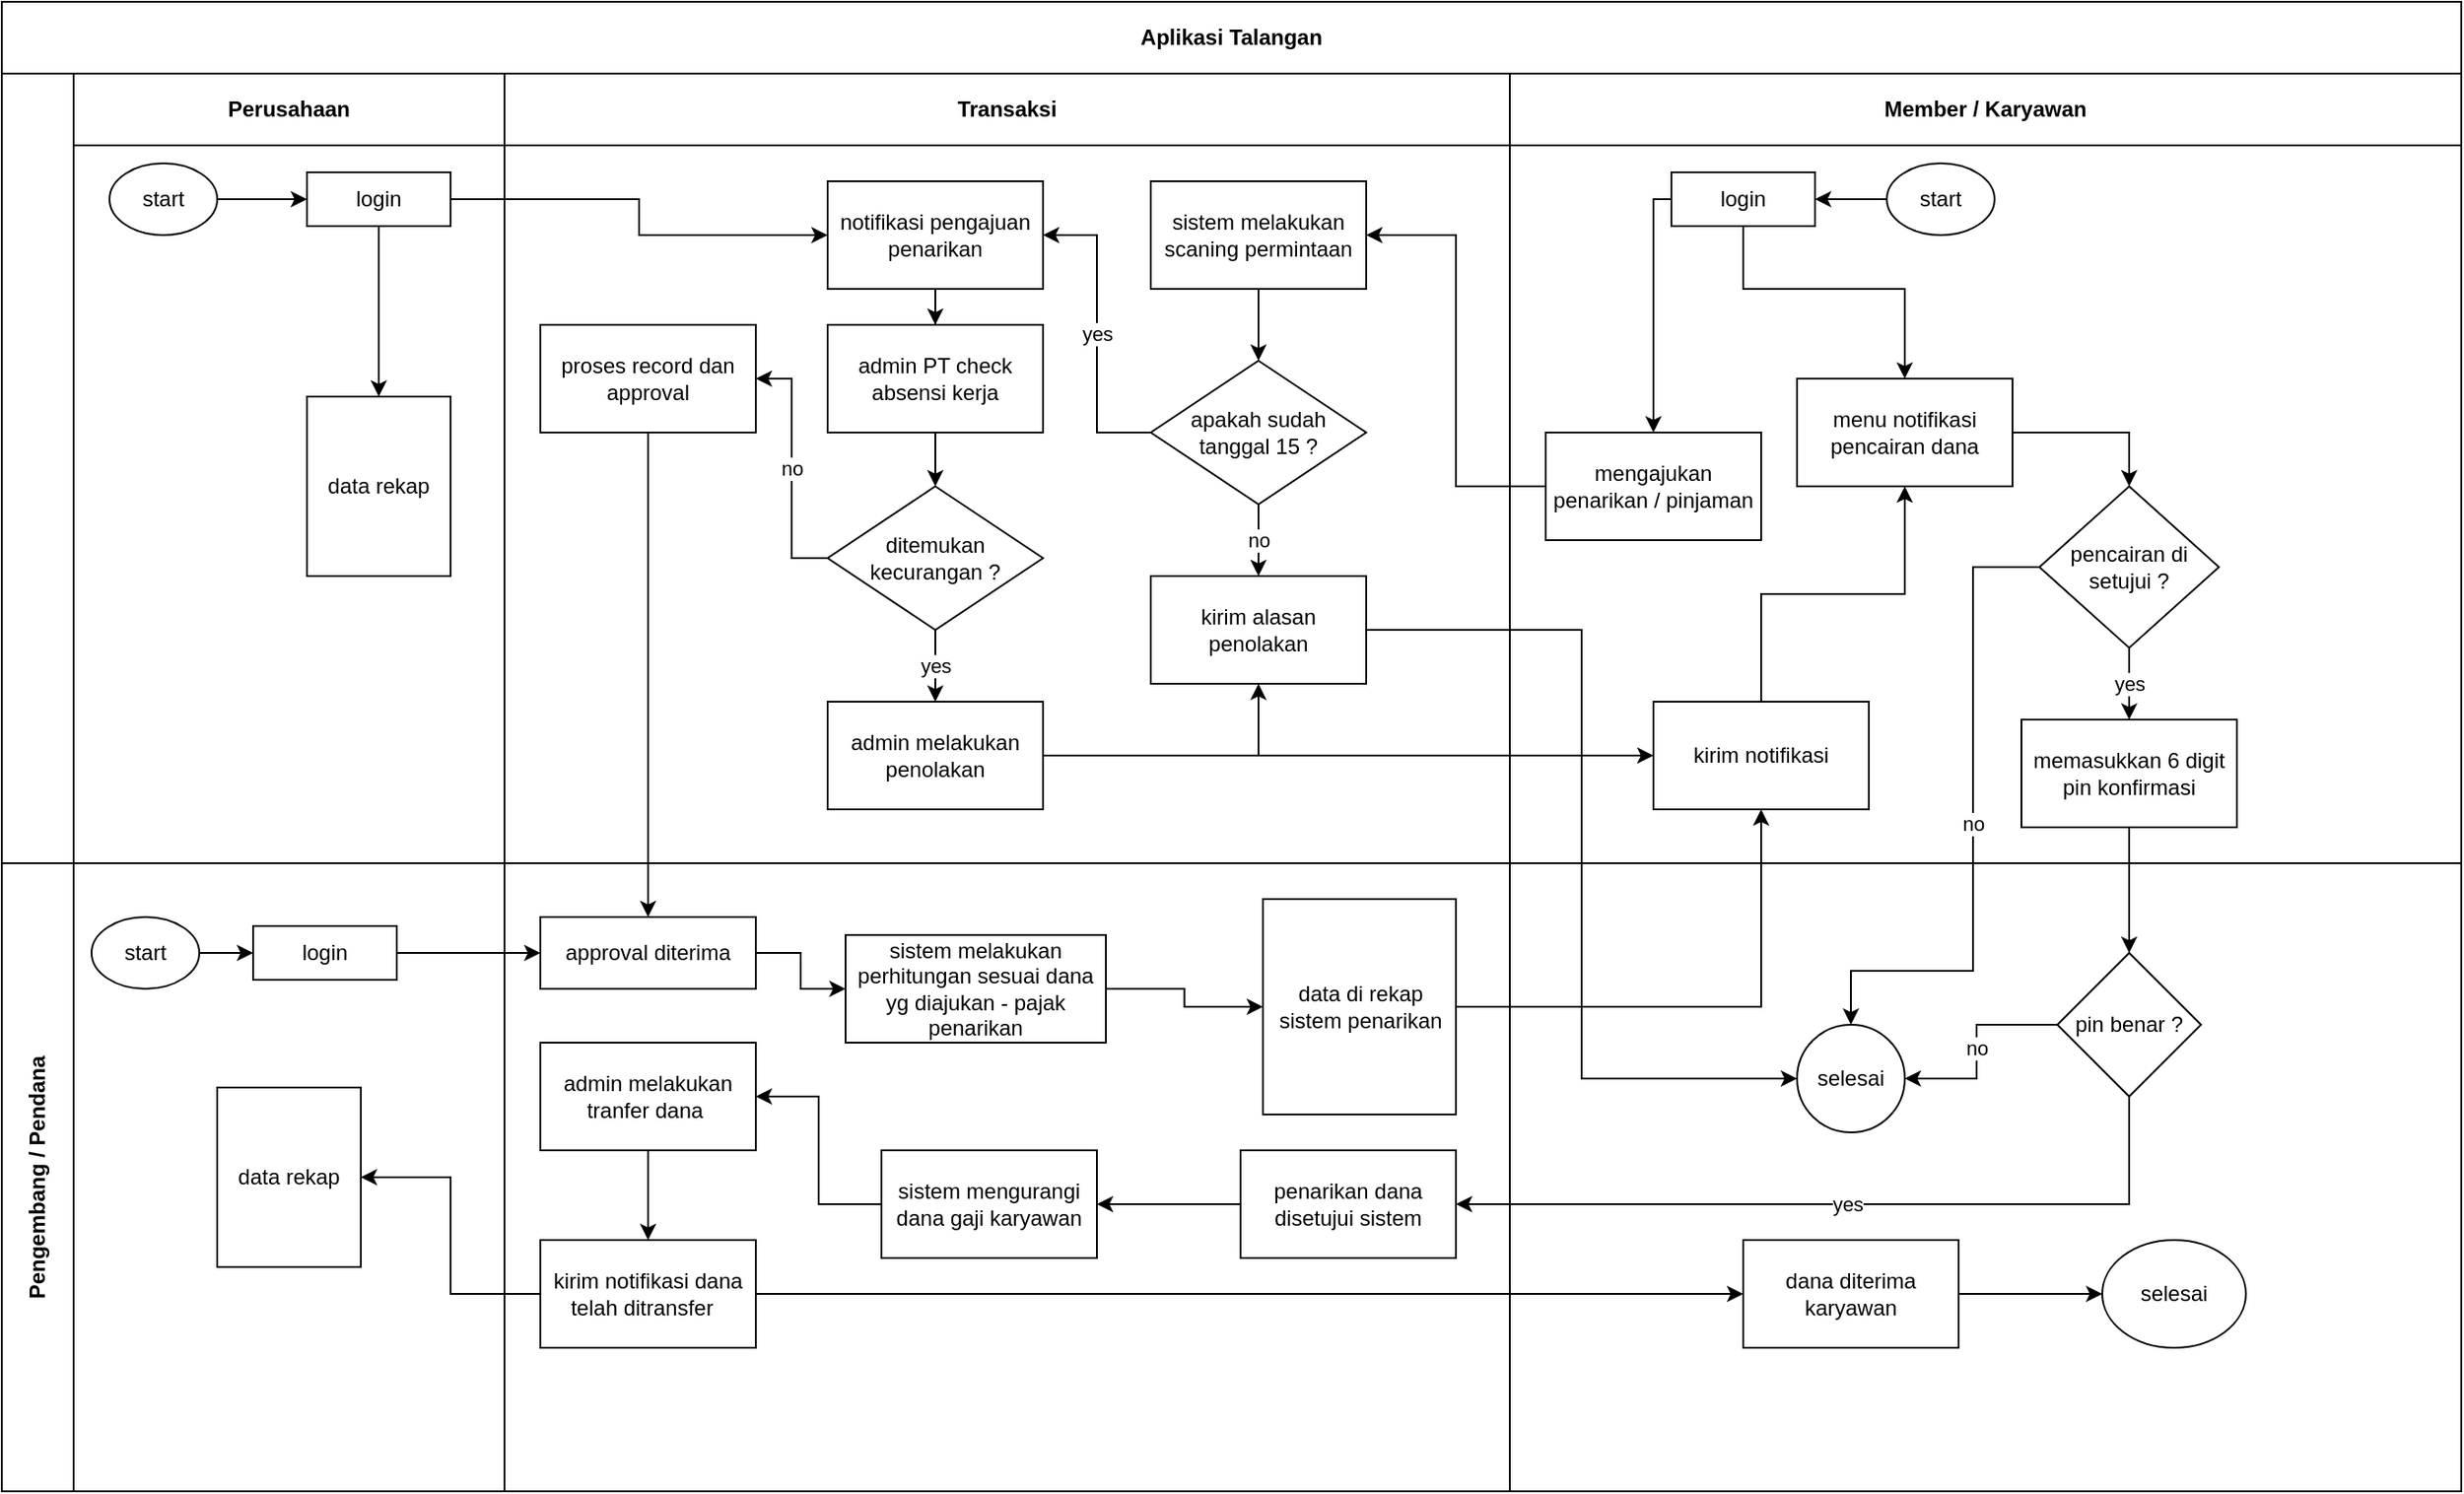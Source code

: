 <mxfile version="14.7.7" type="github" pages="2">
  <diagram id="kgpKYQtTHZ0yAKxKKP6v" name="Page-1">
    <mxGraphModel dx="1426" dy="719" grid="1" gridSize="10" guides="1" tooltips="1" connect="1" arrows="1" fold="1" page="1" pageScale="1" pageWidth="850" pageHeight="1100" math="0" shadow="0">
      <root>
        <mxCell id="0" />
        <mxCell id="1" parent="0" />
        <mxCell id="3nuBFxr9cyL0pnOWT2aG-1" value="Aplikasi Talangan" style="shape=table;childLayout=tableLayout;rowLines=0;columnLines=0;startSize=40;html=1;whiteSpace=wrap;collapsible=0;recursiveResize=0;expand=0;fontStyle=1" parent="1" vertex="1">
          <mxGeometry x="40" y="40" width="1370" height="830" as="geometry" />
        </mxCell>
        <mxCell id="3nuBFxr9cyL0pnOWT2aG-3" value="" style="swimlane;horizontal=0;points=[[0,0.5],[1,0.5]];portConstraint=eastwest;startSize=40;html=1;whiteSpace=wrap;collapsible=0;recursiveResize=0;expand=0;" parent="3nuBFxr9cyL0pnOWT2aG-1" vertex="1">
          <mxGeometry y="40" width="1370" height="440" as="geometry" />
        </mxCell>
        <mxCell id="3nuBFxr9cyL0pnOWT2aG-4" value="Perusahaan" style="swimlane;connectable=0;startSize=40;html=1;whiteSpace=wrap;collapsible=0;recursiveResize=0;expand=0;" parent="3nuBFxr9cyL0pnOWT2aG-3" vertex="1">
          <mxGeometry x="40" width="240" height="440" as="geometry" />
        </mxCell>
        <mxCell id="NLEsf8d0Clt0r1izO-Jv-6" value="start" style="ellipse;whiteSpace=wrap;html=1;" parent="3nuBFxr9cyL0pnOWT2aG-4" vertex="1">
          <mxGeometry x="20" y="50" width="60" height="40" as="geometry" />
        </mxCell>
        <mxCell id="NLEsf8d0Clt0r1izO-Jv-9" value="login" style="whiteSpace=wrap;html=1;" parent="3nuBFxr9cyL0pnOWT2aG-4" vertex="1">
          <mxGeometry x="130" y="55" width="80" height="30" as="geometry" />
        </mxCell>
        <mxCell id="NLEsf8d0Clt0r1izO-Jv-10" value="" style="edgeStyle=orthogonalEdgeStyle;rounded=0;orthogonalLoop=1;jettySize=auto;html=1;" parent="3nuBFxr9cyL0pnOWT2aG-4" source="NLEsf8d0Clt0r1izO-Jv-6" target="NLEsf8d0Clt0r1izO-Jv-9" edge="1">
          <mxGeometry relative="1" as="geometry" />
        </mxCell>
        <mxCell id="n5_1aD1Sy1dS3LP6mycE-93" value="data rekap" style="whiteSpace=wrap;html=1;" parent="3nuBFxr9cyL0pnOWT2aG-4" vertex="1">
          <mxGeometry x="130" y="180" width="80" height="100" as="geometry" />
        </mxCell>
        <mxCell id="n5_1aD1Sy1dS3LP6mycE-94" value="" style="edgeStyle=orthogonalEdgeStyle;rounded=0;orthogonalLoop=1;jettySize=auto;html=1;" parent="3nuBFxr9cyL0pnOWT2aG-4" source="NLEsf8d0Clt0r1izO-Jv-9" target="n5_1aD1Sy1dS3LP6mycE-93" edge="1">
          <mxGeometry relative="1" as="geometry" />
        </mxCell>
        <mxCell id="3nuBFxr9cyL0pnOWT2aG-8" value="Transaksi" style="swimlane;connectable=0;startSize=40;html=1;whiteSpace=wrap;collapsible=0;recursiveResize=0;expand=0;" parent="3nuBFxr9cyL0pnOWT2aG-3" vertex="1">
          <mxGeometry x="280" width="560" height="440" as="geometry" />
        </mxCell>
        <mxCell id="n5_1aD1Sy1dS3LP6mycE-2" style="edgeStyle=orthogonalEdgeStyle;rounded=0;orthogonalLoop=1;jettySize=auto;html=1;entryX=0.5;entryY=0;entryDx=0;entryDy=0;" parent="3nuBFxr9cyL0pnOWT2aG-8" source="NLEsf8d0Clt0r1izO-Jv-31" target="NLEsf8d0Clt0r1izO-Jv-35" edge="1">
          <mxGeometry relative="1" as="geometry" />
        </mxCell>
        <mxCell id="NLEsf8d0Clt0r1izO-Jv-31" value="notifikasi pengajuan penarikan&lt;br&gt;" style="whiteSpace=wrap;html=1;" parent="3nuBFxr9cyL0pnOWT2aG-8" vertex="1">
          <mxGeometry x="180" y="60" width="120" height="60" as="geometry" />
        </mxCell>
        <mxCell id="NLEsf8d0Clt0r1izO-Jv-40" style="edgeStyle=orthogonalEdgeStyle;rounded=0;orthogonalLoop=1;jettySize=auto;html=1;entryX=0.5;entryY=0;entryDx=0;entryDy=0;" parent="3nuBFxr9cyL0pnOWT2aG-8" source="NLEsf8d0Clt0r1izO-Jv-29" target="NLEsf8d0Clt0r1izO-Jv-33" edge="1">
          <mxGeometry relative="1" as="geometry" />
        </mxCell>
        <mxCell id="NLEsf8d0Clt0r1izO-Jv-29" value="sistem melakukan scaning permintaan" style="whiteSpace=wrap;html=1;" parent="3nuBFxr9cyL0pnOWT2aG-8" vertex="1">
          <mxGeometry x="360" y="60" width="120" height="60" as="geometry" />
        </mxCell>
        <mxCell id="n5_1aD1Sy1dS3LP6mycE-1" value="yes" style="edgeStyle=orthogonalEdgeStyle;rounded=0;orthogonalLoop=1;jettySize=auto;html=1;entryX=1;entryY=0.5;entryDx=0;entryDy=0;" parent="3nuBFxr9cyL0pnOWT2aG-8" source="NLEsf8d0Clt0r1izO-Jv-33" target="NLEsf8d0Clt0r1izO-Jv-31" edge="1">
          <mxGeometry relative="1" as="geometry" />
        </mxCell>
        <mxCell id="n5_1aD1Sy1dS3LP6mycE-5" value="no" style="edgeStyle=orthogonalEdgeStyle;rounded=0;orthogonalLoop=1;jettySize=auto;html=1;exitX=0.5;exitY=1;exitDx=0;exitDy=0;entryX=0.5;entryY=0;entryDx=0;entryDy=0;" parent="3nuBFxr9cyL0pnOWT2aG-8" source="NLEsf8d0Clt0r1izO-Jv-33" target="NLEsf8d0Clt0r1izO-Jv-48" edge="1">
          <mxGeometry relative="1" as="geometry" />
        </mxCell>
        <mxCell id="NLEsf8d0Clt0r1izO-Jv-33" value="apakah sudah tanggal 15 ?" style="rhombus;whiteSpace=wrap;html=1;" parent="3nuBFxr9cyL0pnOWT2aG-8" vertex="1">
          <mxGeometry x="360" y="160" width="120" height="80" as="geometry" />
        </mxCell>
        <mxCell id="n5_1aD1Sy1dS3LP6mycE-3" style="edgeStyle=orthogonalEdgeStyle;rounded=0;orthogonalLoop=1;jettySize=auto;html=1;entryX=0.5;entryY=0;entryDx=0;entryDy=0;" parent="3nuBFxr9cyL0pnOWT2aG-8" source="NLEsf8d0Clt0r1izO-Jv-35" target="NLEsf8d0Clt0r1izO-Jv-45" edge="1">
          <mxGeometry relative="1" as="geometry" />
        </mxCell>
        <mxCell id="NLEsf8d0Clt0r1izO-Jv-35" value="admin PT check absensi kerja" style="whiteSpace=wrap;html=1;" parent="3nuBFxr9cyL0pnOWT2aG-8" vertex="1">
          <mxGeometry x="180" y="140" width="120" height="60" as="geometry" />
        </mxCell>
        <mxCell id="n5_1aD1Sy1dS3LP6mycE-4" value="yes" style="edgeStyle=orthogonalEdgeStyle;rounded=0;orthogonalLoop=1;jettySize=auto;html=1;entryX=0.5;entryY=0;entryDx=0;entryDy=0;" parent="3nuBFxr9cyL0pnOWT2aG-8" source="NLEsf8d0Clt0r1izO-Jv-45" target="NLEsf8d0Clt0r1izO-Jv-41" edge="1">
          <mxGeometry relative="1" as="geometry" />
        </mxCell>
        <mxCell id="NLEsf8d0Clt0r1izO-Jv-45" value="ditemukan kecurangan ?" style="rhombus;whiteSpace=wrap;html=1;" parent="3nuBFxr9cyL0pnOWT2aG-8" vertex="1">
          <mxGeometry x="180" y="230" width="120" height="80" as="geometry" />
        </mxCell>
        <mxCell id="NLEsf8d0Clt0r1izO-Jv-41" value="admin melakukan penolakan" style="whiteSpace=wrap;html=1;" parent="3nuBFxr9cyL0pnOWT2aG-8" vertex="1">
          <mxGeometry x="180" y="350" width="120" height="60" as="geometry" />
        </mxCell>
        <mxCell id="NLEsf8d0Clt0r1izO-Jv-48" value="kirim alasan penolakan" style="whiteSpace=wrap;html=1;" parent="3nuBFxr9cyL0pnOWT2aG-8" vertex="1">
          <mxGeometry x="360" y="280" width="120" height="60" as="geometry" />
        </mxCell>
        <mxCell id="NLEsf8d0Clt0r1izO-Jv-49" value="" style="edgeStyle=orthogonalEdgeStyle;rounded=0;orthogonalLoop=1;jettySize=auto;html=1;" parent="3nuBFxr9cyL0pnOWT2aG-8" source="NLEsf8d0Clt0r1izO-Jv-41" target="NLEsf8d0Clt0r1izO-Jv-48" edge="1">
          <mxGeometry relative="1" as="geometry" />
        </mxCell>
        <mxCell id="n5_1aD1Sy1dS3LP6mycE-8" value="proses record dan approval" style="whiteSpace=wrap;html=1;" parent="3nuBFxr9cyL0pnOWT2aG-8" vertex="1">
          <mxGeometry x="20" y="140" width="120" height="60" as="geometry" />
        </mxCell>
        <mxCell id="n5_1aD1Sy1dS3LP6mycE-9" value="no" style="edgeStyle=orthogonalEdgeStyle;rounded=0;orthogonalLoop=1;jettySize=auto;html=1;entryX=1;entryY=0.5;entryDx=0;entryDy=0;" parent="3nuBFxr9cyL0pnOWT2aG-8" source="NLEsf8d0Clt0r1izO-Jv-45" target="n5_1aD1Sy1dS3LP6mycE-8" edge="1">
          <mxGeometry relative="1" as="geometry">
            <Array as="points">
              <mxPoint x="160" y="270" />
              <mxPoint x="160" y="170" />
            </Array>
          </mxGeometry>
        </mxCell>
        <mxCell id="n5_1aD1Sy1dS3LP6mycE-13" style="edgeStyle=orthogonalEdgeStyle;rounded=0;orthogonalLoop=1;jettySize=auto;html=1;exitX=0.5;exitY=1;exitDx=0;exitDy=0;" parent="3nuBFxr9cyL0pnOWT2aG-8" source="n5_1aD1Sy1dS3LP6mycE-8" target="n5_1aD1Sy1dS3LP6mycE-8" edge="1">
          <mxGeometry relative="1" as="geometry" />
        </mxCell>
        <mxCell id="3nuBFxr9cyL0pnOWT2aG-11" value="Member / Karyawan" style="swimlane;connectable=0;startSize=40;html=1;whiteSpace=wrap;collapsible=0;recursiveResize=0;expand=0;" parent="3nuBFxr9cyL0pnOWT2aG-3" vertex="1">
          <mxGeometry x="840" width="530" height="440" as="geometry" />
        </mxCell>
        <mxCell id="NLEsf8d0Clt0r1izO-Jv-24" value="start" style="ellipse;whiteSpace=wrap;html=1;" parent="3nuBFxr9cyL0pnOWT2aG-11" vertex="1">
          <mxGeometry x="210" y="50" width="60" height="40" as="geometry" />
        </mxCell>
        <mxCell id="n5_1aD1Sy1dS3LP6mycE-66" style="edgeStyle=orthogonalEdgeStyle;rounded=0;orthogonalLoop=1;jettySize=auto;html=1;entryX=0.5;entryY=0;entryDx=0;entryDy=0;" parent="3nuBFxr9cyL0pnOWT2aG-11" source="NLEsf8d0Clt0r1izO-Jv-25" target="n5_1aD1Sy1dS3LP6mycE-53" edge="1">
          <mxGeometry relative="1" as="geometry">
            <Array as="points">
              <mxPoint x="130" y="120" />
              <mxPoint x="220" y="120" />
            </Array>
          </mxGeometry>
        </mxCell>
        <mxCell id="NLEsf8d0Clt0r1izO-Jv-25" value="login" style="whiteSpace=wrap;html=1;" parent="3nuBFxr9cyL0pnOWT2aG-11" vertex="1">
          <mxGeometry x="90" y="55" width="80" height="30" as="geometry" />
        </mxCell>
        <mxCell id="NLEsf8d0Clt0r1izO-Jv-26" value="" style="edgeStyle=orthogonalEdgeStyle;rounded=0;orthogonalLoop=1;jettySize=auto;html=1;" parent="3nuBFxr9cyL0pnOWT2aG-11" source="NLEsf8d0Clt0r1izO-Jv-24" target="NLEsf8d0Clt0r1izO-Jv-25" edge="1">
          <mxGeometry relative="1" as="geometry" />
        </mxCell>
        <mxCell id="n5_1aD1Sy1dS3LP6mycE-63" style="edgeStyle=orthogonalEdgeStyle;rounded=0;orthogonalLoop=1;jettySize=auto;html=1;entryX=0.5;entryY=1;entryDx=0;entryDy=0;" parent="3nuBFxr9cyL0pnOWT2aG-11" source="n5_1aD1Sy1dS3LP6mycE-6" target="n5_1aD1Sy1dS3LP6mycE-53" edge="1">
          <mxGeometry relative="1" as="geometry" />
        </mxCell>
        <mxCell id="n5_1aD1Sy1dS3LP6mycE-6" value="kirim notifikasi" style="whiteSpace=wrap;html=1;" parent="3nuBFxr9cyL0pnOWT2aG-11" vertex="1">
          <mxGeometry x="80" y="350" width="120" height="60" as="geometry" />
        </mxCell>
        <mxCell id="n5_1aD1Sy1dS3LP6mycE-64" style="edgeStyle=orthogonalEdgeStyle;rounded=0;orthogonalLoop=1;jettySize=auto;html=1;entryX=0.5;entryY=0;entryDx=0;entryDy=0;" parent="3nuBFxr9cyL0pnOWT2aG-11" source="n5_1aD1Sy1dS3LP6mycE-53" target="n5_1aD1Sy1dS3LP6mycE-59" edge="1">
          <mxGeometry relative="1" as="geometry" />
        </mxCell>
        <mxCell id="n5_1aD1Sy1dS3LP6mycE-53" value="menu notifikasi pencairan dana" style="whiteSpace=wrap;html=1;" parent="3nuBFxr9cyL0pnOWT2aG-11" vertex="1">
          <mxGeometry x="160" y="170" width="120" height="60" as="geometry" />
        </mxCell>
        <mxCell id="n5_1aD1Sy1dS3LP6mycE-67" value="yes" style="edgeStyle=orthogonalEdgeStyle;rounded=0;orthogonalLoop=1;jettySize=auto;html=1;entryX=0.5;entryY=0;entryDx=0;entryDy=0;" parent="3nuBFxr9cyL0pnOWT2aG-11" source="n5_1aD1Sy1dS3LP6mycE-59" target="n5_1aD1Sy1dS3LP6mycE-49" edge="1">
          <mxGeometry relative="1" as="geometry" />
        </mxCell>
        <mxCell id="n5_1aD1Sy1dS3LP6mycE-59" value="pencairan di setujui ?" style="rhombus;whiteSpace=wrap;html=1;" parent="3nuBFxr9cyL0pnOWT2aG-11" vertex="1">
          <mxGeometry x="295" y="230" width="100" height="90" as="geometry" />
        </mxCell>
        <mxCell id="n5_1aD1Sy1dS3LP6mycE-49" value="memasukkan 6 digit pin konfirmasi" style="whiteSpace=wrap;html=1;" parent="3nuBFxr9cyL0pnOWT2aG-11" vertex="1">
          <mxGeometry x="285" y="360" width="120" height="60" as="geometry" />
        </mxCell>
        <mxCell id="NLEsf8d0Clt0r1izO-Jv-32" value="" style="edgeStyle=orthogonalEdgeStyle;rounded=0;orthogonalLoop=1;jettySize=auto;html=1;" parent="3nuBFxr9cyL0pnOWT2aG-3" source="NLEsf8d0Clt0r1izO-Jv-9" target="NLEsf8d0Clt0r1izO-Jv-31" edge="1">
          <mxGeometry relative="1" as="geometry" />
        </mxCell>
        <mxCell id="n5_1aD1Sy1dS3LP6mycE-7" value="" style="edgeStyle=orthogonalEdgeStyle;rounded=0;orthogonalLoop=1;jettySize=auto;html=1;" parent="3nuBFxr9cyL0pnOWT2aG-3" source="NLEsf8d0Clt0r1izO-Jv-41" target="n5_1aD1Sy1dS3LP6mycE-6" edge="1">
          <mxGeometry relative="1" as="geometry" />
        </mxCell>
        <mxCell id="3nuBFxr9cyL0pnOWT2aG-15" value="Pengembang / Pendana" style="swimlane;horizontal=0;points=[[0,0.5],[1,0.5]];portConstraint=eastwest;startSize=40;html=1;whiteSpace=wrap;collapsible=0;recursiveResize=0;expand=0;" parent="3nuBFxr9cyL0pnOWT2aG-1" vertex="1">
          <mxGeometry y="480" width="1370" height="350" as="geometry" />
        </mxCell>
        <mxCell id="3nuBFxr9cyL0pnOWT2aG-16" value="" style="swimlane;connectable=0;startSize=0;html=1;whiteSpace=wrap;collapsible=0;recursiveResize=0;expand=0;" parent="3nuBFxr9cyL0pnOWT2aG-15" vertex="1">
          <mxGeometry x="40" width="240" height="350" as="geometry" />
        </mxCell>
        <mxCell id="n5_1aD1Sy1dS3LP6mycE-12" style="edgeStyle=orthogonalEdgeStyle;rounded=0;orthogonalLoop=1;jettySize=auto;html=1;entryX=0;entryY=0.5;entryDx=0;entryDy=0;" parent="3nuBFxr9cyL0pnOWT2aG-16" source="n5_1aD1Sy1dS3LP6mycE-10" target="n5_1aD1Sy1dS3LP6mycE-11" edge="1">
          <mxGeometry relative="1" as="geometry" />
        </mxCell>
        <mxCell id="n5_1aD1Sy1dS3LP6mycE-10" value="start" style="ellipse;whiteSpace=wrap;html=1;" parent="3nuBFxr9cyL0pnOWT2aG-16" vertex="1">
          <mxGeometry x="10" y="30" width="60" height="40" as="geometry" />
        </mxCell>
        <mxCell id="n5_1aD1Sy1dS3LP6mycE-11" value="login" style="whiteSpace=wrap;html=1;" parent="3nuBFxr9cyL0pnOWT2aG-16" vertex="1">
          <mxGeometry x="100" y="35" width="80" height="30" as="geometry" />
        </mxCell>
        <mxCell id="n5_1aD1Sy1dS3LP6mycE-89" value="data rekap" style="whiteSpace=wrap;html=1;" parent="3nuBFxr9cyL0pnOWT2aG-16" vertex="1">
          <mxGeometry x="80" y="125" width="80" height="100" as="geometry" />
        </mxCell>
        <mxCell id="3nuBFxr9cyL0pnOWT2aG-18" value="" style="swimlane;connectable=0;startSize=0;html=1;whiteSpace=wrap;collapsible=0;recursiveResize=0;expand=0;" parent="3nuBFxr9cyL0pnOWT2aG-15" vertex="1">
          <mxGeometry x="280" width="560" height="350" as="geometry" />
        </mxCell>
        <mxCell id="n5_1aD1Sy1dS3LP6mycE-33" value="approval diterima" style="whiteSpace=wrap;html=1;" parent="3nuBFxr9cyL0pnOWT2aG-18" vertex="1">
          <mxGeometry x="20" y="30" width="120" height="40" as="geometry" />
        </mxCell>
        <mxCell id="n5_1aD1Sy1dS3LP6mycE-37" value="sistem melakukan perhitungan sesuai dana yg diajukan - pajak penarikan" style="whiteSpace=wrap;html=1;" parent="3nuBFxr9cyL0pnOWT2aG-18" vertex="1">
          <mxGeometry x="190" y="40" width="145" height="60" as="geometry" />
        </mxCell>
        <mxCell id="n5_1aD1Sy1dS3LP6mycE-38" value="" style="edgeStyle=orthogonalEdgeStyle;rounded=0;orthogonalLoop=1;jettySize=auto;html=1;" parent="3nuBFxr9cyL0pnOWT2aG-18" source="n5_1aD1Sy1dS3LP6mycE-33" target="n5_1aD1Sy1dS3LP6mycE-37" edge="1">
          <mxGeometry relative="1" as="geometry" />
        </mxCell>
        <mxCell id="n5_1aD1Sy1dS3LP6mycE-45" value="penarikan dana disetujui sistem" style="whiteSpace=wrap;html=1;" parent="3nuBFxr9cyL0pnOWT2aG-18" vertex="1">
          <mxGeometry x="410" y="160" width="120" height="60" as="geometry" />
        </mxCell>
        <mxCell id="n5_1aD1Sy1dS3LP6mycE-78" value="kirim notifikasi dana telah ditransfer&amp;nbsp;&amp;nbsp;" style="whiteSpace=wrap;html=1;" parent="3nuBFxr9cyL0pnOWT2aG-18" vertex="1">
          <mxGeometry x="20" y="210" width="120" height="60" as="geometry" />
        </mxCell>
        <mxCell id="n5_1aD1Sy1dS3LP6mycE-76" value="admin melakukan tranfer dana&amp;nbsp;" style="whiteSpace=wrap;html=1;" parent="3nuBFxr9cyL0pnOWT2aG-18" vertex="1">
          <mxGeometry x="20" y="100" width="120" height="60" as="geometry" />
        </mxCell>
        <mxCell id="n5_1aD1Sy1dS3LP6mycE-79" value="" style="edgeStyle=orthogonalEdgeStyle;rounded=0;orthogonalLoop=1;jettySize=auto;html=1;" parent="3nuBFxr9cyL0pnOWT2aG-18" source="n5_1aD1Sy1dS3LP6mycE-76" target="n5_1aD1Sy1dS3LP6mycE-78" edge="1">
          <mxGeometry relative="1" as="geometry" />
        </mxCell>
        <mxCell id="3nuBFxr9cyL0pnOWT2aG-23" value="" style="swimlane;connectable=0;startSize=0;html=1;whiteSpace=wrap;collapsible=0;recursiveResize=0;expand=0;" parent="3nuBFxr9cyL0pnOWT2aG-15" vertex="1">
          <mxGeometry x="840" width="530" height="350" as="geometry" />
        </mxCell>
        <mxCell id="NLEsf8d0Clt0r1izO-Jv-43" value="selesai" style="ellipse;whiteSpace=wrap;html=1;" parent="3nuBFxr9cyL0pnOWT2aG-23" vertex="1">
          <mxGeometry x="160" y="90" width="60" height="60" as="geometry" />
        </mxCell>
        <mxCell id="n5_1aD1Sy1dS3LP6mycE-73" value="no" style="edgeStyle=orthogonalEdgeStyle;rounded=0;orthogonalLoop=1;jettySize=auto;html=1;entryX=1;entryY=0.5;entryDx=0;entryDy=0;" parent="3nuBFxr9cyL0pnOWT2aG-23" source="n5_1aD1Sy1dS3LP6mycE-70" target="NLEsf8d0Clt0r1izO-Jv-43" edge="1">
          <mxGeometry relative="1" as="geometry">
            <Array as="points">
              <mxPoint x="260" y="90" />
              <mxPoint x="260" y="120" />
            </Array>
          </mxGeometry>
        </mxCell>
        <mxCell id="n5_1aD1Sy1dS3LP6mycE-70" value="pin benar ?" style="rhombus;whiteSpace=wrap;html=1;" parent="3nuBFxr9cyL0pnOWT2aG-23" vertex="1">
          <mxGeometry x="305" y="50" width="80" height="80" as="geometry" />
        </mxCell>
        <mxCell id="n5_1aD1Sy1dS3LP6mycE-85" value="dana diterima karyawan" style="whiteSpace=wrap;html=1;" parent="3nuBFxr9cyL0pnOWT2aG-23" vertex="1">
          <mxGeometry x="130" y="210" width="120" height="60" as="geometry" />
        </mxCell>
        <mxCell id="n5_1aD1Sy1dS3LP6mycE-35" style="edgeStyle=orthogonalEdgeStyle;rounded=0;orthogonalLoop=1;jettySize=auto;html=1;entryX=0;entryY=0.5;entryDx=0;entryDy=0;" parent="3nuBFxr9cyL0pnOWT2aG-15" source="n5_1aD1Sy1dS3LP6mycE-11" target="n5_1aD1Sy1dS3LP6mycE-33" edge="1">
          <mxGeometry relative="1" as="geometry" />
        </mxCell>
        <mxCell id="n5_1aD1Sy1dS3LP6mycE-72" value="yes" style="edgeStyle=orthogonalEdgeStyle;rounded=0;orthogonalLoop=1;jettySize=auto;html=1;entryX=1;entryY=0.5;entryDx=0;entryDy=0;" parent="3nuBFxr9cyL0pnOWT2aG-15" source="n5_1aD1Sy1dS3LP6mycE-70" target="n5_1aD1Sy1dS3LP6mycE-45" edge="1">
          <mxGeometry relative="1" as="geometry">
            <Array as="points">
              <mxPoint x="1185" y="190" />
            </Array>
          </mxGeometry>
        </mxCell>
        <mxCell id="n5_1aD1Sy1dS3LP6mycE-86" value="" style="edgeStyle=orthogonalEdgeStyle;rounded=0;orthogonalLoop=1;jettySize=auto;html=1;" parent="3nuBFxr9cyL0pnOWT2aG-15" source="n5_1aD1Sy1dS3LP6mycE-78" target="n5_1aD1Sy1dS3LP6mycE-85" edge="1">
          <mxGeometry relative="1" as="geometry" />
        </mxCell>
        <mxCell id="n5_1aD1Sy1dS3LP6mycE-90" value="" style="edgeStyle=orthogonalEdgeStyle;rounded=0;orthogonalLoop=1;jettySize=auto;html=1;" parent="3nuBFxr9cyL0pnOWT2aG-15" source="n5_1aD1Sy1dS3LP6mycE-78" target="n5_1aD1Sy1dS3LP6mycE-89" edge="1">
          <mxGeometry relative="1" as="geometry" />
        </mxCell>
        <mxCell id="n5_1aD1Sy1dS3LP6mycE-14" style="edgeStyle=orthogonalEdgeStyle;rounded=0;orthogonalLoop=1;jettySize=auto;html=1;entryX=0.5;entryY=0;entryDx=0;entryDy=0;" parent="3nuBFxr9cyL0pnOWT2aG-1" source="n5_1aD1Sy1dS3LP6mycE-8" target="n5_1aD1Sy1dS3LP6mycE-33" edge="1">
          <mxGeometry relative="1" as="geometry">
            <mxPoint x="360" y="510" as="targetPoint" />
          </mxGeometry>
        </mxCell>
        <mxCell id="NLEsf8d0Clt0r1izO-Jv-52" style="edgeStyle=orthogonalEdgeStyle;rounded=0;orthogonalLoop=1;jettySize=auto;html=1;entryX=0;entryY=0.5;entryDx=0;entryDy=0;" parent="3nuBFxr9cyL0pnOWT2aG-1" source="NLEsf8d0Clt0r1izO-Jv-48" target="NLEsf8d0Clt0r1izO-Jv-43" edge="1">
          <mxGeometry relative="1" as="geometry" />
        </mxCell>
        <mxCell id="n5_1aD1Sy1dS3LP6mycE-68" value="no" style="edgeStyle=orthogonalEdgeStyle;rounded=0;orthogonalLoop=1;jettySize=auto;html=1;entryX=0.5;entryY=0;entryDx=0;entryDy=0;" parent="3nuBFxr9cyL0pnOWT2aG-1" source="n5_1aD1Sy1dS3LP6mycE-59" target="NLEsf8d0Clt0r1izO-Jv-43" edge="1">
          <mxGeometry relative="1" as="geometry">
            <Array as="points">
              <mxPoint x="1098" y="315" />
              <mxPoint x="1098" y="540" />
              <mxPoint x="1030" y="540" />
            </Array>
          </mxGeometry>
        </mxCell>
        <mxCell id="n5_1aD1Sy1dS3LP6mycE-71" value="" style="edgeStyle=orthogonalEdgeStyle;rounded=0;orthogonalLoop=1;jettySize=auto;html=1;" parent="3nuBFxr9cyL0pnOWT2aG-1" source="n5_1aD1Sy1dS3LP6mycE-49" target="n5_1aD1Sy1dS3LP6mycE-70" edge="1">
          <mxGeometry relative="1" as="geometry" />
        </mxCell>
        <mxCell id="NLEsf8d0Clt0r1izO-Jv-39" style="edgeStyle=orthogonalEdgeStyle;rounded=0;orthogonalLoop=1;jettySize=auto;html=1;entryX=1;entryY=0.5;entryDx=0;entryDy=0;" parent="1" source="NLEsf8d0Clt0r1izO-Jv-27" target="NLEsf8d0Clt0r1izO-Jv-29" edge="1">
          <mxGeometry relative="1" as="geometry" />
        </mxCell>
        <mxCell id="NLEsf8d0Clt0r1izO-Jv-27" value="mengajukan penarikan / pinjaman" style="whiteSpace=wrap;html=1;" parent="1" vertex="1">
          <mxGeometry x="900" y="280" width="120" height="60" as="geometry" />
        </mxCell>
        <mxCell id="NLEsf8d0Clt0r1izO-Jv-28" value="" style="edgeStyle=orthogonalEdgeStyle;rounded=0;orthogonalLoop=1;jettySize=auto;html=1;exitX=0;exitY=0.5;exitDx=0;exitDy=0;" parent="1" source="NLEsf8d0Clt0r1izO-Jv-25" target="NLEsf8d0Clt0r1izO-Jv-27" edge="1">
          <mxGeometry relative="1" as="geometry">
            <Array as="points">
              <mxPoint x="960" y="150" />
            </Array>
          </mxGeometry>
        </mxCell>
        <mxCell id="n5_1aD1Sy1dS3LP6mycE-58" style="edgeStyle=orthogonalEdgeStyle;rounded=0;orthogonalLoop=1;jettySize=auto;html=1;entryX=0.5;entryY=1;entryDx=0;entryDy=0;" parent="1" source="n5_1aD1Sy1dS3LP6mycE-47" target="n5_1aD1Sy1dS3LP6mycE-6" edge="1">
          <mxGeometry relative="1" as="geometry" />
        </mxCell>
        <mxCell id="n5_1aD1Sy1dS3LP6mycE-47" value="data di rekap sistem penarikan" style="whiteSpace=wrap;html=1;" parent="1" vertex="1">
          <mxGeometry x="742.5" y="540" width="107.5" height="120" as="geometry" />
        </mxCell>
        <mxCell id="n5_1aD1Sy1dS3LP6mycE-48" value="" style="edgeStyle=orthogonalEdgeStyle;rounded=0;orthogonalLoop=1;jettySize=auto;html=1;" parent="1" source="n5_1aD1Sy1dS3LP6mycE-37" target="n5_1aD1Sy1dS3LP6mycE-47" edge="1">
          <mxGeometry relative="1" as="geometry" />
        </mxCell>
        <mxCell id="n5_1aD1Sy1dS3LP6mycE-77" value="" style="edgeStyle=orthogonalEdgeStyle;rounded=0;orthogonalLoop=1;jettySize=auto;html=1;" parent="1" source="n5_1aD1Sy1dS3LP6mycE-74" target="n5_1aD1Sy1dS3LP6mycE-76" edge="1">
          <mxGeometry relative="1" as="geometry" />
        </mxCell>
        <mxCell id="n5_1aD1Sy1dS3LP6mycE-74" value="sistem mengurangi dana gaji karyawan" style="whiteSpace=wrap;html=1;" parent="1" vertex="1">
          <mxGeometry x="530" y="680" width="120" height="60" as="geometry" />
        </mxCell>
        <mxCell id="n5_1aD1Sy1dS3LP6mycE-75" value="" style="edgeStyle=orthogonalEdgeStyle;rounded=0;orthogonalLoop=1;jettySize=auto;html=1;" parent="1" source="n5_1aD1Sy1dS3LP6mycE-45" target="n5_1aD1Sy1dS3LP6mycE-74" edge="1">
          <mxGeometry relative="1" as="geometry" />
        </mxCell>
        <mxCell id="n5_1aD1Sy1dS3LP6mycE-87" value="selesai" style="ellipse;whiteSpace=wrap;html=1;" parent="1" vertex="1">
          <mxGeometry x="1210" y="730" width="80" height="60" as="geometry" />
        </mxCell>
        <mxCell id="n5_1aD1Sy1dS3LP6mycE-88" value="" style="edgeStyle=orthogonalEdgeStyle;rounded=0;orthogonalLoop=1;jettySize=auto;html=1;" parent="1" source="n5_1aD1Sy1dS3LP6mycE-85" target="n5_1aD1Sy1dS3LP6mycE-87" edge="1">
          <mxGeometry relative="1" as="geometry" />
        </mxCell>
      </root>
    </mxGraphModel>
  </diagram>
  <diagram id="7k527uBBUkMGL3hLVb4U" name="Page-2">
    <mxGraphModel dx="1426" dy="719" grid="1" gridSize="10" guides="1" tooltips="1" connect="1" arrows="1" fold="1" page="1" pageScale="1" pageWidth="850" pageHeight="1100" math="0" shadow="0">
      <root>
        <mxCell id="_mMjdWACrZiV3DKXEfCX-0" />
        <mxCell id="_mMjdWACrZiV3DKXEfCX-1" parent="_mMjdWACrZiV3DKXEfCX-0" />
        <mxCell id="_mMjdWACrZiV3DKXEfCX-13" value="" style="edgeStyle=orthogonalEdgeStyle;rounded=0;orthogonalLoop=1;jettySize=auto;html=1;" edge="1" parent="_mMjdWACrZiV3DKXEfCX-1" source="_mMjdWACrZiV3DKXEfCX-2" target="_mMjdWACrZiV3DKXEfCX-9">
          <mxGeometry relative="1" as="geometry" />
        </mxCell>
        <mxCell id="_mMjdWACrZiV3DKXEfCX-2" value="Pengembang Apps" style="rounded=1;whiteSpace=wrap;html=1;" vertex="1" parent="_mMjdWACrZiV3DKXEfCX-1">
          <mxGeometry x="40" y="110" width="120" height="60" as="geometry" />
        </mxCell>
        <mxCell id="_mMjdWACrZiV3DKXEfCX-14" style="edgeStyle=orthogonalEdgeStyle;rounded=0;orthogonalLoop=1;jettySize=auto;html=1;" edge="1" parent="_mMjdWACrZiV3DKXEfCX-1" source="_mMjdWACrZiV3DKXEfCX-3" target="_mMjdWACrZiV3DKXEfCX-10">
          <mxGeometry relative="1" as="geometry">
            <Array as="points">
              <mxPoint x="770" y="310" />
            </Array>
          </mxGeometry>
        </mxCell>
        <mxCell id="ggVmiQY-6NZ9ajGvA-hx-8" style="edgeStyle=orthogonalEdgeStyle;rounded=0;orthogonalLoop=1;jettySize=auto;html=1;" edge="1" parent="_mMjdWACrZiV3DKXEfCX-1" source="_mMjdWACrZiV3DKXEfCX-3" target="ggVmiQY-6NZ9ajGvA-hx-6">
          <mxGeometry relative="1" as="geometry" />
        </mxCell>
        <mxCell id="_mMjdWACrZiV3DKXEfCX-3" value="Karyawan A" style="rounded=1;whiteSpace=wrap;html=1;" vertex="1" parent="_mMjdWACrZiV3DKXEfCX-1">
          <mxGeometry x="710" y="60" width="120" height="60" as="geometry" />
        </mxCell>
        <mxCell id="_mMjdWACrZiV3DKXEfCX-8" style="edgeStyle=orthogonalEdgeStyle;rounded=0;orthogonalLoop=1;jettySize=auto;html=1;entryX=0;entryY=0.5;entryDx=0;entryDy=0;entryPerimeter=0;" edge="1" parent="_mMjdWACrZiV3DKXEfCX-1" source="_mMjdWACrZiV3DKXEfCX-4" target="_mMjdWACrZiV3DKXEfCX-6">
          <mxGeometry relative="1" as="geometry" />
        </mxCell>
        <mxCell id="_mMjdWACrZiV3DKXEfCX-4" value="database main (1)" style="shape=cylinder3;whiteSpace=wrap;html=1;boundedLbl=1;backgroundOutline=1;size=15;" vertex="1" parent="_mMjdWACrZiV3DKXEfCX-1">
          <mxGeometry x="335" y="420" width="60" height="140" as="geometry" />
        </mxCell>
        <mxCell id="_mMjdWACrZiV3DKXEfCX-7" style="edgeStyle=orthogonalEdgeStyle;rounded=0;orthogonalLoop=1;jettySize=auto;html=1;entryX=0.4;entryY=-0.025;entryDx=0;entryDy=0;entryPerimeter=0;" edge="1" parent="_mMjdWACrZiV3DKXEfCX-1" source="_mMjdWACrZiV3DKXEfCX-5" target="_mMjdWACrZiV3DKXEfCX-4">
          <mxGeometry relative="1" as="geometry">
            <Array as="points">
              <mxPoint x="450" y="360" />
              <mxPoint x="359" y="360" />
            </Array>
          </mxGeometry>
        </mxCell>
        <mxCell id="_mMjdWACrZiV3DKXEfCX-5" value="API (3)&lt;br&gt;Lumen" style="ellipse;shape=cloud;whiteSpace=wrap;html=1;" vertex="1" parent="_mMjdWACrZiV3DKXEfCX-1">
          <mxGeometry x="390" y="270" width="120" height="80" as="geometry" />
        </mxCell>
        <mxCell id="_mMjdWACrZiV3DKXEfCX-6" value="database cloning (7)" style="shape=cylinder3;whiteSpace=wrap;html=1;boundedLbl=1;backgroundOutline=1;size=15;" vertex="1" parent="_mMjdWACrZiV3DKXEfCX-1">
          <mxGeometry x="455" y="420" width="60" height="140" as="geometry" />
        </mxCell>
        <mxCell id="ggVmiQY-6NZ9ajGvA-hx-5" style="edgeStyle=orthogonalEdgeStyle;rounded=0;orthogonalLoop=1;jettySize=auto;html=1;entryX=0;entryY=0.5;entryDx=0;entryDy=0;entryPerimeter=0;" edge="1" parent="_mMjdWACrZiV3DKXEfCX-1" source="_mMjdWACrZiV3DKXEfCX-9" target="_mMjdWACrZiV3DKXEfCX-4">
          <mxGeometry relative="1" as="geometry" />
        </mxCell>
        <mxCell id="_mMjdWACrZiV3DKXEfCX-9" value="&lt;span style=&quot;color: rgb(0 , 0 , 0) ; font-family: &amp;#34;helvetica&amp;#34; ; font-size: 12px ; font-style: normal ; font-weight: 400 ; letter-spacing: normal ; text-align: center ; text-indent: 0px ; text-transform: none ; word-spacing: 0px ; background-color: rgb(248 , 249 , 250) ; display: inline ; float: none&quot;&gt;Web Dashboard (2)&lt;br&gt;(Laravel 8 + Vue)&lt;br&gt;&lt;/span&gt;" style="shape=parallelogram;perimeter=parallelogramPerimeter;whiteSpace=wrap;html=1;fixedSize=1;" vertex="1" parent="_mMjdWACrZiV3DKXEfCX-1">
          <mxGeometry x="110" y="280" width="150" height="60" as="geometry" />
        </mxCell>
        <mxCell id="_mMjdWACrZiV3DKXEfCX-12" value="" style="edgeStyle=orthogonalEdgeStyle;rounded=0;orthogonalLoop=1;jettySize=auto;html=1;" edge="1" parent="_mMjdWACrZiV3DKXEfCX-1" source="_mMjdWACrZiV3DKXEfCX-10" target="_mMjdWACrZiV3DKXEfCX-5">
          <mxGeometry relative="1" as="geometry" />
        </mxCell>
        <mxCell id="_mMjdWACrZiV3DKXEfCX-10" value="Aplikasi Mobile (6)&amp;nbsp;&lt;br&gt;Nuxt Mobile &lt;br&gt;(Android)" style="shape=parallelogram;perimeter=parallelogramPerimeter;whiteSpace=wrap;html=1;fixedSize=1;" vertex="1" parent="_mMjdWACrZiV3DKXEfCX-1">
          <mxGeometry x="590" y="280" width="140" height="60" as="geometry" />
        </mxCell>
        <mxCell id="ggVmiQY-6NZ9ajGvA-hx-3" style="edgeStyle=orthogonalEdgeStyle;rounded=0;orthogonalLoop=1;jettySize=auto;html=1;" edge="1" parent="_mMjdWACrZiV3DKXEfCX-1" source="ggVmiQY-6NZ9ajGvA-hx-0" target="ggVmiQY-6NZ9ajGvA-hx-2">
          <mxGeometry relative="1" as="geometry" />
        </mxCell>
        <mxCell id="ggVmiQY-6NZ9ajGvA-hx-0" value="Perusahaan A&lt;br&gt;Admin" style="rounded=1;whiteSpace=wrap;html=1;" vertex="1" parent="_mMjdWACrZiV3DKXEfCX-1">
          <mxGeometry x="360" y="30" width="120" height="60" as="geometry" />
        </mxCell>
        <mxCell id="ggVmiQY-6NZ9ajGvA-hx-4" style="edgeStyle=orthogonalEdgeStyle;rounded=0;orthogonalLoop=1;jettySize=auto;html=1;entryX=0.583;entryY=0.125;entryDx=0;entryDy=0;entryPerimeter=0;" edge="1" parent="_mMjdWACrZiV3DKXEfCX-1" source="ggVmiQY-6NZ9ajGvA-hx-2" target="_mMjdWACrZiV3DKXEfCX-5">
          <mxGeometry relative="1" as="geometry" />
        </mxCell>
        <mxCell id="ggVmiQY-6NZ9ajGvA-hx-2" value="&lt;span style=&quot;color: rgb(0 , 0 , 0) ; font-family: &amp;#34;helvetica&amp;#34; ; font-size: 12px ; font-style: normal ; font-weight: 400 ; letter-spacing: normal ; text-align: center ; text-indent: 0px ; text-transform: none ; word-spacing: 0px ; background-color: rgb(248 , 249 , 250) ; display: inline ; float: none&quot;&gt;Web Dashboard (4)&lt;br&gt;(Laravel 8 + Vue)&lt;br&gt;&lt;/span&gt;" style="shape=parallelogram;perimeter=parallelogramPerimeter;whiteSpace=wrap;html=1;fixedSize=1;" vertex="1" parent="_mMjdWACrZiV3DKXEfCX-1">
          <mxGeometry x="360" y="160" width="140" height="60" as="geometry" />
        </mxCell>
        <mxCell id="ggVmiQY-6NZ9ajGvA-hx-7" style="edgeStyle=orthogonalEdgeStyle;rounded=0;orthogonalLoop=1;jettySize=auto;html=1;entryX=1;entryY=0.375;entryDx=0;entryDy=0;entryPerimeter=0;" edge="1" parent="_mMjdWACrZiV3DKXEfCX-1" source="ggVmiQY-6NZ9ajGvA-hx-6" target="_mMjdWACrZiV3DKXEfCX-5">
          <mxGeometry relative="1" as="geometry" />
        </mxCell>
        <mxCell id="ggVmiQY-6NZ9ajGvA-hx-6" value="Aplikasi Web (5)&lt;br&gt;Vue / Nuxt" style="shape=parallelogram;perimeter=parallelogramPerimeter;whiteSpace=wrap;html=1;fixedSize=1;" vertex="1" parent="_mMjdWACrZiV3DKXEfCX-1">
          <mxGeometry x="600" y="190" width="140" height="60" as="geometry" />
        </mxCell>
      </root>
    </mxGraphModel>
  </diagram>
</mxfile>
